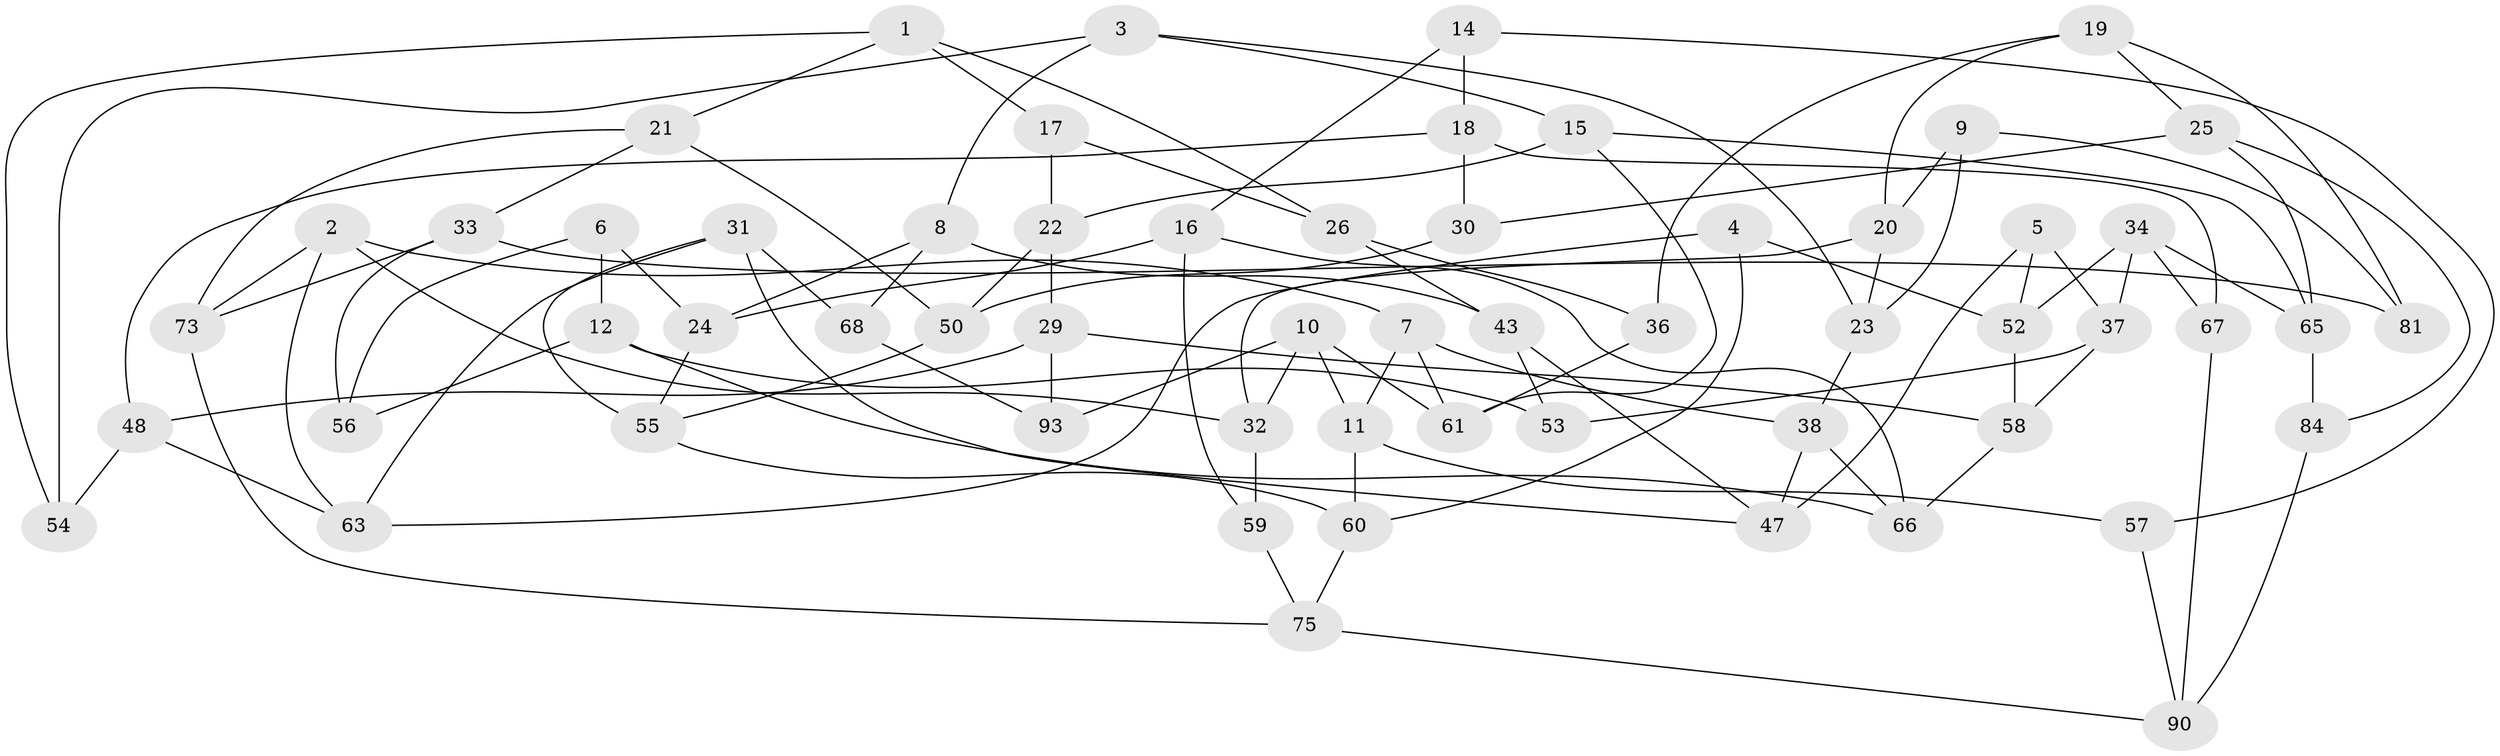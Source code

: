 // original degree distribution, {3: 1.0}
// Generated by graph-tools (version 1.1) at 2025/39/02/21/25 10:39:00]
// undirected, 59 vertices, 109 edges
graph export_dot {
graph [start="1"]
  node [color=gray90,style=filled];
  1 [super="+13"];
  2 [super="+71"];
  3 [super="+69"];
  4;
  5;
  6;
  7 [super="+77"];
  8 [super="+42"];
  9;
  10 [super="+86"];
  11 [super="+94"];
  12 [super="+70"];
  14;
  15 [super="+49"];
  16 [super="+35"];
  17;
  18 [super="+41"];
  19 [super="+40"];
  20 [super="+99"];
  21 [super="+46"];
  22 [super="+27"];
  23 [super="+39"];
  24 [super="+85"];
  25 [super="+78"];
  26 [super="+28"];
  29 [super="+44"];
  30;
  31 [super="+45"];
  32 [super="+76"];
  33 [super="+79"];
  34 [super="+72"];
  36;
  37 [super="+100"];
  38 [super="+92"];
  43 [super="+62"];
  47 [super="+88"];
  48 [super="+82"];
  50 [super="+51"];
  52 [super="+83"];
  53;
  54;
  55 [super="+97"];
  56;
  57;
  58 [super="+89"];
  59;
  60 [super="+64"];
  61 [super="+80"];
  63 [super="+87"];
  65 [super="+74"];
  66 [super="+95"];
  67;
  68;
  73 [super="+96"];
  75 [super="+98"];
  81;
  84;
  90 [super="+91"];
  93;
  1 -- 17;
  1 -- 54;
  1 -- 21;
  1 -- 26;
  2 -- 7;
  2 -- 63;
  2 -- 32;
  2 -- 73;
  3 -- 54;
  3 -- 8;
  3 -- 23;
  3 -- 15;
  4 -- 60;
  4 -- 52;
  4 -- 63;
  5 -- 47;
  5 -- 52;
  5 -- 37;
  6 -- 56;
  6 -- 12;
  6 -- 24;
  7 -- 38;
  7 -- 11;
  7 -- 61;
  8 -- 24;
  8 -- 68;
  8 -- 43;
  9 -- 81;
  9 -- 23;
  9 -- 20;
  10 -- 61;
  10 -- 32;
  10 -- 93;
  10 -- 11;
  11 -- 57;
  11 -- 60;
  12 -- 66;
  12 -- 56;
  12 -- 53;
  14 -- 57;
  14 -- 18;
  14 -- 16;
  15 -- 61;
  15 -- 65;
  15 -- 22;
  16 -- 66;
  16 -- 24;
  16 -- 59;
  17 -- 22;
  17 -- 26;
  18 -- 67;
  18 -- 30;
  18 -- 48;
  19 -- 36;
  19 -- 20;
  19 -- 81;
  19 -- 25;
  20 -- 32;
  20 -- 23;
  21 -- 33;
  21 -- 73;
  21 -- 50;
  22 -- 29;
  22 -- 50;
  23 -- 38;
  24 -- 55;
  25 -- 84;
  25 -- 30;
  25 -- 65;
  26 -- 36;
  26 -- 43;
  29 -- 58;
  29 -- 48;
  29 -- 93;
  30 -- 50;
  31 -- 63;
  31 -- 68;
  31 -- 47;
  31 -- 55;
  32 -- 59;
  33 -- 81;
  33 -- 56;
  33 -- 73;
  34 -- 52;
  34 -- 67;
  34 -- 65;
  34 -- 37;
  36 -- 61;
  37 -- 58;
  37 -- 53;
  38 -- 66;
  38 -- 47;
  43 -- 47;
  43 -- 53;
  48 -- 54;
  48 -- 63;
  50 -- 55;
  52 -- 58;
  55 -- 60;
  57 -- 90;
  58 -- 66;
  59 -- 75;
  60 -- 75;
  65 -- 84;
  67 -- 90;
  68 -- 93;
  73 -- 75;
  75 -- 90;
  84 -- 90;
}

